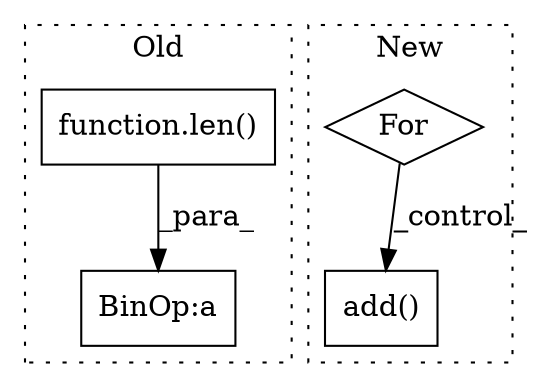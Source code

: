 digraph G {
subgraph cluster0 {
1 [label="function.len()" a="75" s="2332,2340" l="4,1" shape="box"];
4 [label="BinOp:a" a="82" s="2341" l="1" shape="box"];
label = "Old";
style="dotted";
}
subgraph cluster1 {
2 [label="add()" a="75" s="1215,1232" l="11,12" shape="box"];
3 [label="For" a="107" s="1153,1205" l="4,10" shape="diamond"];
label = "New";
style="dotted";
}
1 -> 4 [label="_para_"];
3 -> 2 [label="_control_"];
}